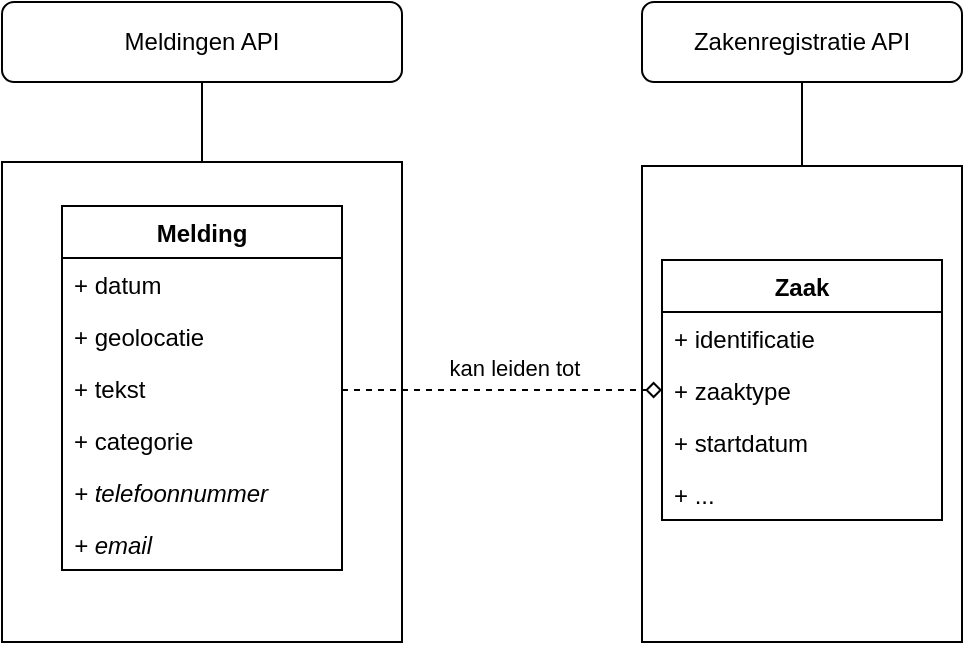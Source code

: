 <mxfile version="13.9.9" type="device"><diagram id="T8QL3AZjTDBJ8zPBMMzY" name="Page-1"><mxGraphModel dx="1426" dy="739" grid="1" gridSize="10" guides="1" tooltips="1" connect="1" arrows="1" fold="1" page="1" pageScale="1" pageWidth="1169" pageHeight="827" math="0" shadow="0"><root><mxCell id="0"/><mxCell id="1" parent="0"/><mxCell id="cnxw53A10pb_io32Ie_i-1" value="Meldingen API" style="rounded=1;whiteSpace=wrap;html=1;" parent="1" vertex="1"><mxGeometry x="280" y="240" width="200" height="40" as="geometry"/></mxCell><mxCell id="cnxw53A10pb_io32Ie_i-3" value="Zakenregistratie API" style="rounded=1;whiteSpace=wrap;html=1;" parent="1" vertex="1"><mxGeometry x="600" y="240" width="160" height="40" as="geometry"/></mxCell><mxCell id="cnxw53A10pb_io32Ie_i-4" value="" style="rounded=0;whiteSpace=wrap;html=1;" parent="1" vertex="1"><mxGeometry x="600" y="322" width="160" height="238" as="geometry"/></mxCell><mxCell id="cnxw53A10pb_io32Ie_i-9" value="" style="rounded=0;whiteSpace=wrap;html=1;" parent="1" vertex="1"><mxGeometry x="280" y="320" width="200" height="240" as="geometry"/></mxCell><mxCell id="cnxw53A10pb_io32Ie_i-11" value="" style="endArrow=none;html=1;entryX=0.5;entryY=1;entryDx=0;entryDy=0;exitX=0.5;exitY=0;exitDx=0;exitDy=0;" parent="1" source="cnxw53A10pb_io32Ie_i-9" target="cnxw53A10pb_io32Ie_i-1" edge="1"><mxGeometry width="50" height="50" relative="1" as="geometry"><mxPoint x="540" y="400" as="sourcePoint"/><mxPoint x="590" y="350" as="targetPoint"/></mxGeometry></mxCell><mxCell id="cnxw53A10pb_io32Ie_i-14" value="" style="endArrow=none;html=1;entryX=0.5;entryY=1;entryDx=0;entryDy=0;exitX=0.5;exitY=0;exitDx=0;exitDy=0;" parent="1" source="cnxw53A10pb_io32Ie_i-4" target="cnxw53A10pb_io32Ie_i-3" edge="1"><mxGeometry width="50" height="50" relative="1" as="geometry"><mxPoint x="610" y="410" as="sourcePoint"/><mxPoint x="660" y="360" as="targetPoint"/></mxGeometry></mxCell><mxCell id="cnxw53A10pb_io32Ie_i-23" value="Melding" style="swimlane;fontStyle=1;childLayout=stackLayout;horizontal=1;startSize=26;fillColor=none;horizontalStack=0;resizeParent=1;resizeParentMax=0;resizeLast=0;collapsible=1;marginBottom=0;" parent="1" vertex="1"><mxGeometry x="310" y="342" width="140" height="182" as="geometry"><mxRectangle x="310" y="340" width="80" height="26" as="alternateBounds"/></mxGeometry></mxCell><mxCell id="cnxw53A10pb_io32Ie_i-24" value="+ datum" style="text;strokeColor=none;fillColor=none;align=left;verticalAlign=top;spacingLeft=4;spacingRight=4;overflow=hidden;rotatable=0;points=[[0,0.5],[1,0.5]];portConstraint=eastwest;" parent="cnxw53A10pb_io32Ie_i-23" vertex="1"><mxGeometry y="26" width="140" height="26" as="geometry"/></mxCell><mxCell id="cnxw53A10pb_io32Ie_i-44" value="+ geolocatie" style="text;strokeColor=none;fillColor=none;align=left;verticalAlign=top;spacingLeft=4;spacingRight=4;overflow=hidden;rotatable=0;points=[[0,0.5],[1,0.5]];portConstraint=eastwest;" parent="cnxw53A10pb_io32Ie_i-23" vertex="1"><mxGeometry y="52" width="140" height="26" as="geometry"/></mxCell><mxCell id="cnxw53A10pb_io32Ie_i-25" value="+ tekst" style="text;strokeColor=none;fillColor=none;align=left;verticalAlign=top;spacingLeft=4;spacingRight=4;overflow=hidden;rotatable=0;points=[[0,0.5],[1,0.5]];portConstraint=eastwest;" parent="cnxw53A10pb_io32Ie_i-23" vertex="1"><mxGeometry y="78" width="140" height="26" as="geometry"/></mxCell><mxCell id="cnxw53A10pb_io32Ie_i-26" value="+ categorie" style="text;strokeColor=none;fillColor=none;align=left;verticalAlign=top;spacingLeft=4;spacingRight=4;overflow=hidden;rotatable=0;points=[[0,0.5],[1,0.5]];portConstraint=eastwest;" parent="cnxw53A10pb_io32Ie_i-23" vertex="1"><mxGeometry y="104" width="140" height="26" as="geometry"/></mxCell><mxCell id="cnxw53A10pb_io32Ie_i-41" value="+ telefoonnummer" style="text;strokeColor=none;fillColor=none;align=left;verticalAlign=top;spacingLeft=4;spacingRight=4;overflow=hidden;rotatable=0;points=[[0,0.5],[1,0.5]];portConstraint=eastwest;fontStyle=2" parent="cnxw53A10pb_io32Ie_i-23" vertex="1"><mxGeometry y="130" width="140" height="26" as="geometry"/></mxCell><mxCell id="cnxw53A10pb_io32Ie_i-42" value="+ email" style="text;strokeColor=none;fillColor=none;align=left;verticalAlign=top;spacingLeft=4;spacingRight=4;overflow=hidden;rotatable=0;points=[[0,0.5],[1,0.5]];portConstraint=eastwest;fontStyle=2" parent="cnxw53A10pb_io32Ie_i-23" vertex="1"><mxGeometry y="156" width="140" height="26" as="geometry"/></mxCell><mxCell id="cnxw53A10pb_io32Ie_i-34" value="Zaak" style="swimlane;fontStyle=1;childLayout=stackLayout;horizontal=1;startSize=26;fillColor=none;horizontalStack=0;resizeParent=1;resizeParentMax=0;resizeLast=0;collapsible=1;marginBottom=0;" parent="1" vertex="1"><mxGeometry x="610" y="369" width="140" height="130" as="geometry"><mxRectangle x="310" y="340" width="80" height="26" as="alternateBounds"/></mxGeometry></mxCell><mxCell id="cnxw53A10pb_io32Ie_i-35" value="+ identificatie" style="text;strokeColor=none;fillColor=none;align=left;verticalAlign=top;spacingLeft=4;spacingRight=4;overflow=hidden;rotatable=0;points=[[0,0.5],[1,0.5]];portConstraint=eastwest;" parent="cnxw53A10pb_io32Ie_i-34" vertex="1"><mxGeometry y="26" width="140" height="26" as="geometry"/></mxCell><mxCell id="cnxw53A10pb_io32Ie_i-36" value="+ zaaktype" style="text;strokeColor=none;fillColor=none;align=left;verticalAlign=top;spacingLeft=4;spacingRight=4;overflow=hidden;rotatable=0;points=[[0,0.5],[1,0.5]];portConstraint=eastwest;" parent="cnxw53A10pb_io32Ie_i-34" vertex="1"><mxGeometry y="52" width="140" height="26" as="geometry"/></mxCell><mxCell id="cnxw53A10pb_io32Ie_i-37" value="+ startdatum" style="text;strokeColor=none;fillColor=none;align=left;verticalAlign=top;spacingLeft=4;spacingRight=4;overflow=hidden;rotatable=0;points=[[0,0.5],[1,0.5]];portConstraint=eastwest;" parent="cnxw53A10pb_io32Ie_i-34" vertex="1"><mxGeometry y="78" width="140" height="26" as="geometry"/></mxCell><mxCell id="cnxw53A10pb_io32Ie_i-43" value="+ ..." style="text;strokeColor=none;fillColor=none;align=left;verticalAlign=top;spacingLeft=4;spacingRight=4;overflow=hidden;rotatable=0;points=[[0,0.5],[1,0.5]];portConstraint=eastwest;" parent="cnxw53A10pb_io32Ie_i-34" vertex="1"><mxGeometry y="104" width="140" height="26" as="geometry"/></mxCell><mxCell id="cnxw53A10pb_io32Ie_i-38" value="" style="endArrow=diamond;html=1;dashed=1;endFill=0;entryX=0;entryY=0.5;entryDx=0;entryDy=0;startArrow=none;startFill=0;" parent="1" target="cnxw53A10pb_io32Ie_i-36" edge="1"><mxGeometry relative="1" as="geometry"><mxPoint x="450" y="434" as="sourcePoint"/><mxPoint x="450" y="413" as="targetPoint"/></mxGeometry></mxCell><mxCell id="cnxw53A10pb_io32Ie_i-40" value="kan leiden tot" style="edgeLabel;html=1;align=center;verticalAlign=middle;resizable=0;points=[];" parent="cnxw53A10pb_io32Ie_i-38" vertex="1" connectable="0"><mxGeometry x="-0.025" y="2" relative="1" as="geometry"><mxPoint x="7.99" y="-9.68" as="offset"/></mxGeometry></mxCell></root></mxGraphModel></diagram></mxfile>
